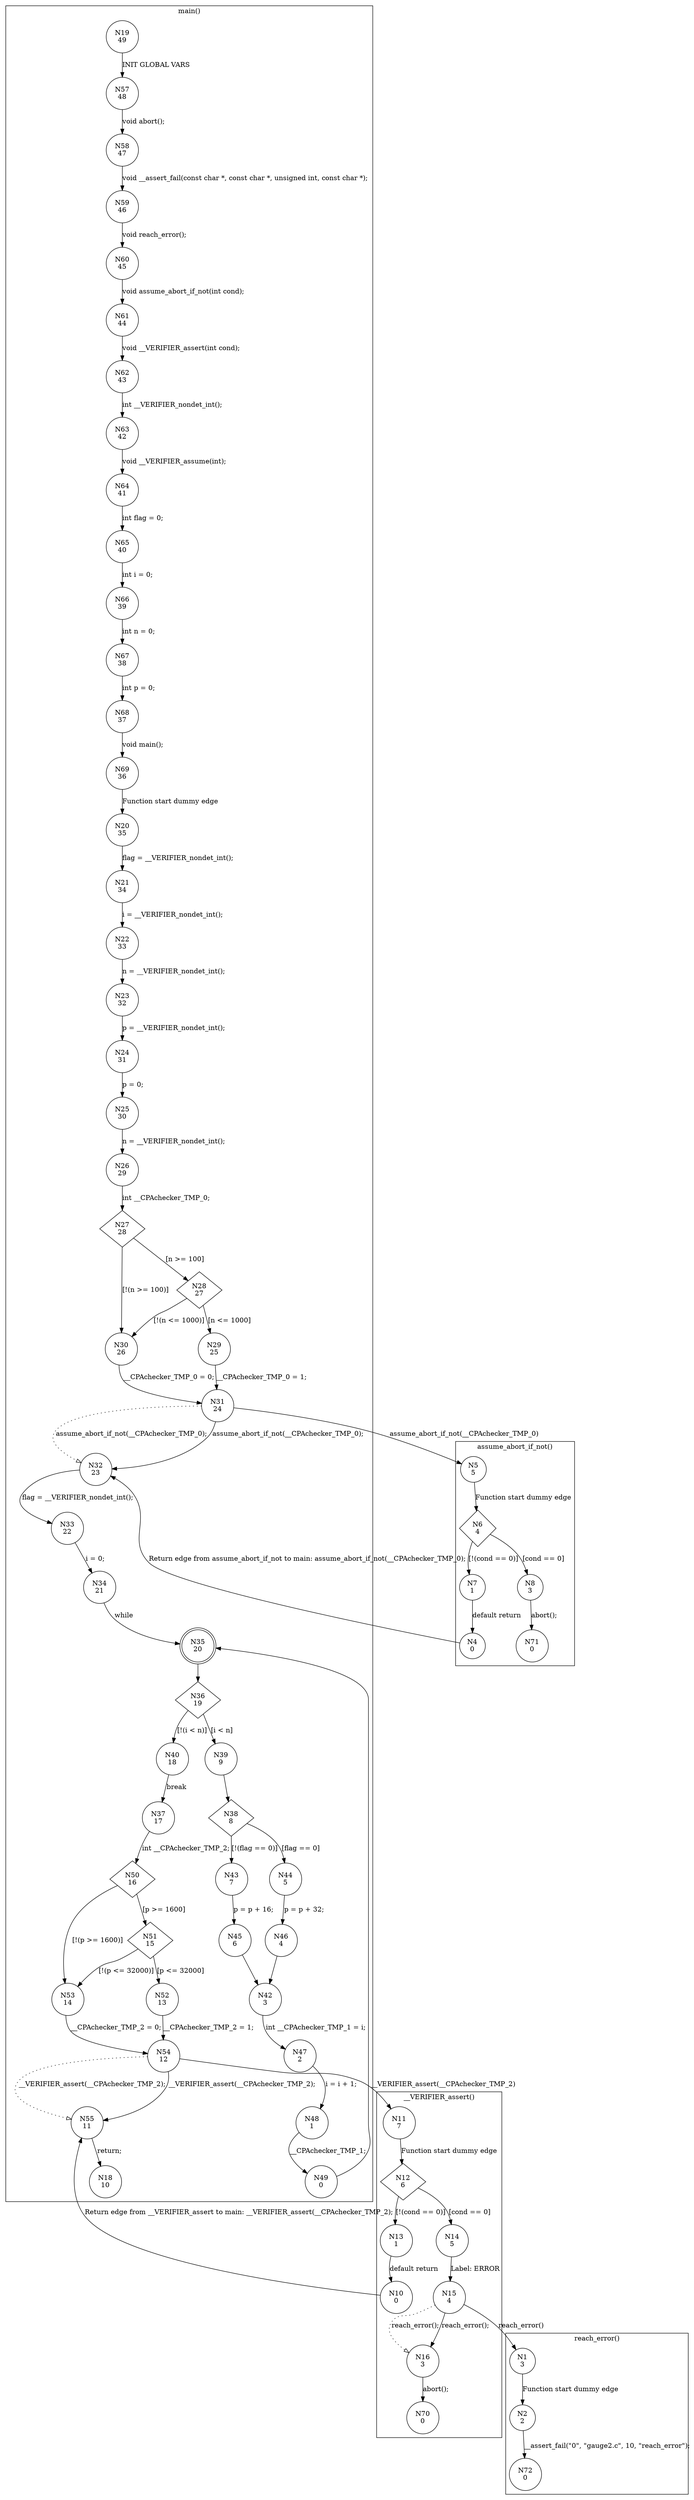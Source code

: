 digraph CFA {
19 [shape="circle" label="N19\n49"]
57 [shape="circle" label="N57\n48"]
58 [shape="circle" label="N58\n47"]
59 [shape="circle" label="N59\n46"]
60 [shape="circle" label="N60\n45"]
61 [shape="circle" label="N61\n44"]
62 [shape="circle" label="N62\n43"]
63 [shape="circle" label="N63\n42"]
64 [shape="circle" label="N64\n41"]
65 [shape="circle" label="N65\n40"]
66 [shape="circle" label="N66\n39"]
67 [shape="circle" label="N67\n38"]
68 [shape="circle" label="N68\n37"]
69 [shape="circle" label="N69\n36"]
20 [shape="circle" label="N20\n35"]
21 [shape="circle" label="N21\n34"]
22 [shape="circle" label="N22\n33"]
23 [shape="circle" label="N23\n32"]
24 [shape="circle" label="N24\n31"]
25 [shape="circle" label="N25\n30"]
26 [shape="circle" label="N26\n29"]
27 [shape="diamond" label="N27\n28"]
30 [shape="circle" label="N30\n26"]
31 [shape="circle" label="N31\n24"]
5 [shape="circle" label="N5\n5"]
6 [shape="diamond" label="N6\n4"]
7 [shape="circle" label="N7\n1"]
4 [shape="circle" label="N4\n0"]
32 [shape="circle" label="N32\n23"]
33 [shape="circle" label="N33\n22"]
34 [shape="circle" label="N34\n21"]
35 [shape="doublecircle" label="N35\n20"]
36 [shape="diamond" label="N36\n19"]
40 [shape="circle" label="N40\n18"]
37 [shape="circle" label="N37\n17"]
50 [shape="diamond" label="N50\n16"]
53 [shape="circle" label="N53\n14"]
54 [shape="circle" label="N54\n12"]
11 [shape="circle" label="N11\n7"]
12 [shape="diamond" label="N12\n6"]
13 [shape="circle" label="N13\n1"]
10 [shape="circle" label="N10\n0"]
55 [shape="circle" label="N55\n11"]
18 [shape="circle" label="N18\n10"]
14 [shape="circle" label="N14\n5"]
15 [shape="circle" label="N15\n4"]
1 [shape="circle" label="N1\n3"]
2 [shape="circle" label="N2\n2"]
72 [shape="circle" label="N72\n0"]
16 [shape="circle" label="N16\n3"]
70 [shape="circle" label="N70\n0"]
51 [shape="diamond" label="N51\n15"]
52 [shape="circle" label="N52\n13"]
39 [shape="circle" label="N39\n9"]
38 [shape="diamond" label="N38\n8"]
43 [shape="circle" label="N43\n7"]
45 [shape="circle" label="N45\n6"]
42 [shape="circle" label="N42\n3"]
47 [shape="circle" label="N47\n2"]
48 [shape="circle" label="N48\n1"]
49 [shape="circle" label="N49\n0"]
44 [shape="circle" label="N44\n5"]
46 [shape="circle" label="N46\n4"]
8 [shape="circle" label="N8\n3"]
71 [shape="circle" label="N71\n0"]
28 [shape="diamond" label="N28\n27"]
29 [shape="circle" label="N29\n25"]
node [shape="circle"]
subgraph cluster___VERIFIER_assert {
label="__VERIFIER_assert()"
11 -> 12 [label="Function start dummy edge"]
12 -> 14 [label="[cond == 0]"]
12 -> 13 [label="[!(cond == 0)]"]
13 -> 10 [label="default return"]
14 -> 15 [label="Label: ERROR"]
15 -> 16 [label="reach_error();" style="dotted" arrowhead="empty"]
15 -> 16 [label="reach_error();"]
16 -> 70 [label="abort();"]}
subgraph cluster_assume_abort_if_not {
label="assume_abort_if_not()"
5 -> 6 [label="Function start dummy edge"]
6 -> 8 [label="[cond == 0]"]
6 -> 7 [label="[!(cond == 0)]"]
7 -> 4 [label="default return"]
8 -> 71 [label="abort();"]}
subgraph cluster_main {
label="main()"
19 -> 57 [label="INIT GLOBAL VARS"]
57 -> 58 [label="void abort();"]
58 -> 59 [label="void __assert_fail(const char *, const char *, unsigned int, const char *);"]
59 -> 60 [label="void reach_error();"]
60 -> 61 [label="void assume_abort_if_not(int cond);"]
61 -> 62 [label="void __VERIFIER_assert(int cond);"]
62 -> 63 [label="int __VERIFIER_nondet_int();"]
63 -> 64 [label="void __VERIFIER_assume(int);"]
64 -> 65 [label="int flag = 0;"]
65 -> 66 [label="int i = 0;"]
66 -> 67 [label="int n = 0;"]
67 -> 68 [label="int p = 0;"]
68 -> 69 [label="void main();"]
69 -> 20 [label="Function start dummy edge"]
20 -> 21 [label="flag = __VERIFIER_nondet_int();"]
21 -> 22 [label="i = __VERIFIER_nondet_int();"]
22 -> 23 [label="n = __VERIFIER_nondet_int();"]
23 -> 24 [label="p = __VERIFIER_nondet_int();"]
24 -> 25 [label="p = 0;"]
25 -> 26 [label="n = __VERIFIER_nondet_int();"]
26 -> 27 [label="int __CPAchecker_TMP_0;"]
27 -> 28 [label="[n >= 100]"]
27 -> 30 [label="[!(n >= 100)]"]
30 -> 31 [label="__CPAchecker_TMP_0 = 0;"]
31 -> 32 [label="assume_abort_if_not(__CPAchecker_TMP_0);" style="dotted" arrowhead="empty"]
31 -> 32 [label="assume_abort_if_not(__CPAchecker_TMP_0);"]
32 -> 33 [label="flag = __VERIFIER_nondet_int();"]
33 -> 34 [label="i = 0;"]
34 -> 35 [label="while"]
35 -> 36 [label=""]
36 -> 39 [label="[i < n]"]
36 -> 40 [label="[!(i < n)]"]
40 -> 37 [label="break"]
37 -> 50 [label="int __CPAchecker_TMP_2;"]
50 -> 51 [label="[p >= 1600]"]
50 -> 53 [label="[!(p >= 1600)]"]
53 -> 54 [label="__CPAchecker_TMP_2 = 0;"]
54 -> 55 [label="__VERIFIER_assert(__CPAchecker_TMP_2);" style="dotted" arrowhead="empty"]
54 -> 55 [label="__VERIFIER_assert(__CPAchecker_TMP_2);"]
55 -> 18 [label="return;"]
51 -> 52 [label="[p <= 32000]"]
51 -> 53 [label="[!(p <= 32000)]"]
52 -> 54 [label="__CPAchecker_TMP_2 = 1;"]
39 -> 38 [label=""]
38 -> 44 [label="[flag == 0]"]
38 -> 43 [label="[!(flag == 0)]"]
43 -> 45 [label="p = p + 16;"]
45 -> 42 [label=""]
42 -> 47 [label="int __CPAchecker_TMP_1 = i;"]
47 -> 48 [label="i = i + 1;"]
48 -> 49 [label="__CPAchecker_TMP_1;"]
49 -> 35 [label=""]
44 -> 46 [label="p = p + 32;"]
46 -> 42 [label=""]
28 -> 29 [label="[n <= 1000]"]
28 -> 30 [label="[!(n <= 1000)]"]
29 -> 31 [label="__CPAchecker_TMP_0 = 1;"]}
subgraph cluster_reach_error {
label="reach_error()"
1 -> 2 [label="Function start dummy edge"]
2 -> 72 [label="__assert_fail(\"0\", \"gauge2.c\", 10, \"reach_error\");"]}
31 -> 5 [label="assume_abort_if_not(__CPAchecker_TMP_0)"]
4 -> 32 [label="Return edge from assume_abort_if_not to main: assume_abort_if_not(__CPAchecker_TMP_0);"]
54 -> 11 [label="__VERIFIER_assert(__CPAchecker_TMP_2)"]
10 -> 55 [label="Return edge from __VERIFIER_assert to main: __VERIFIER_assert(__CPAchecker_TMP_2);"]
15 -> 1 [label="reach_error()"]}